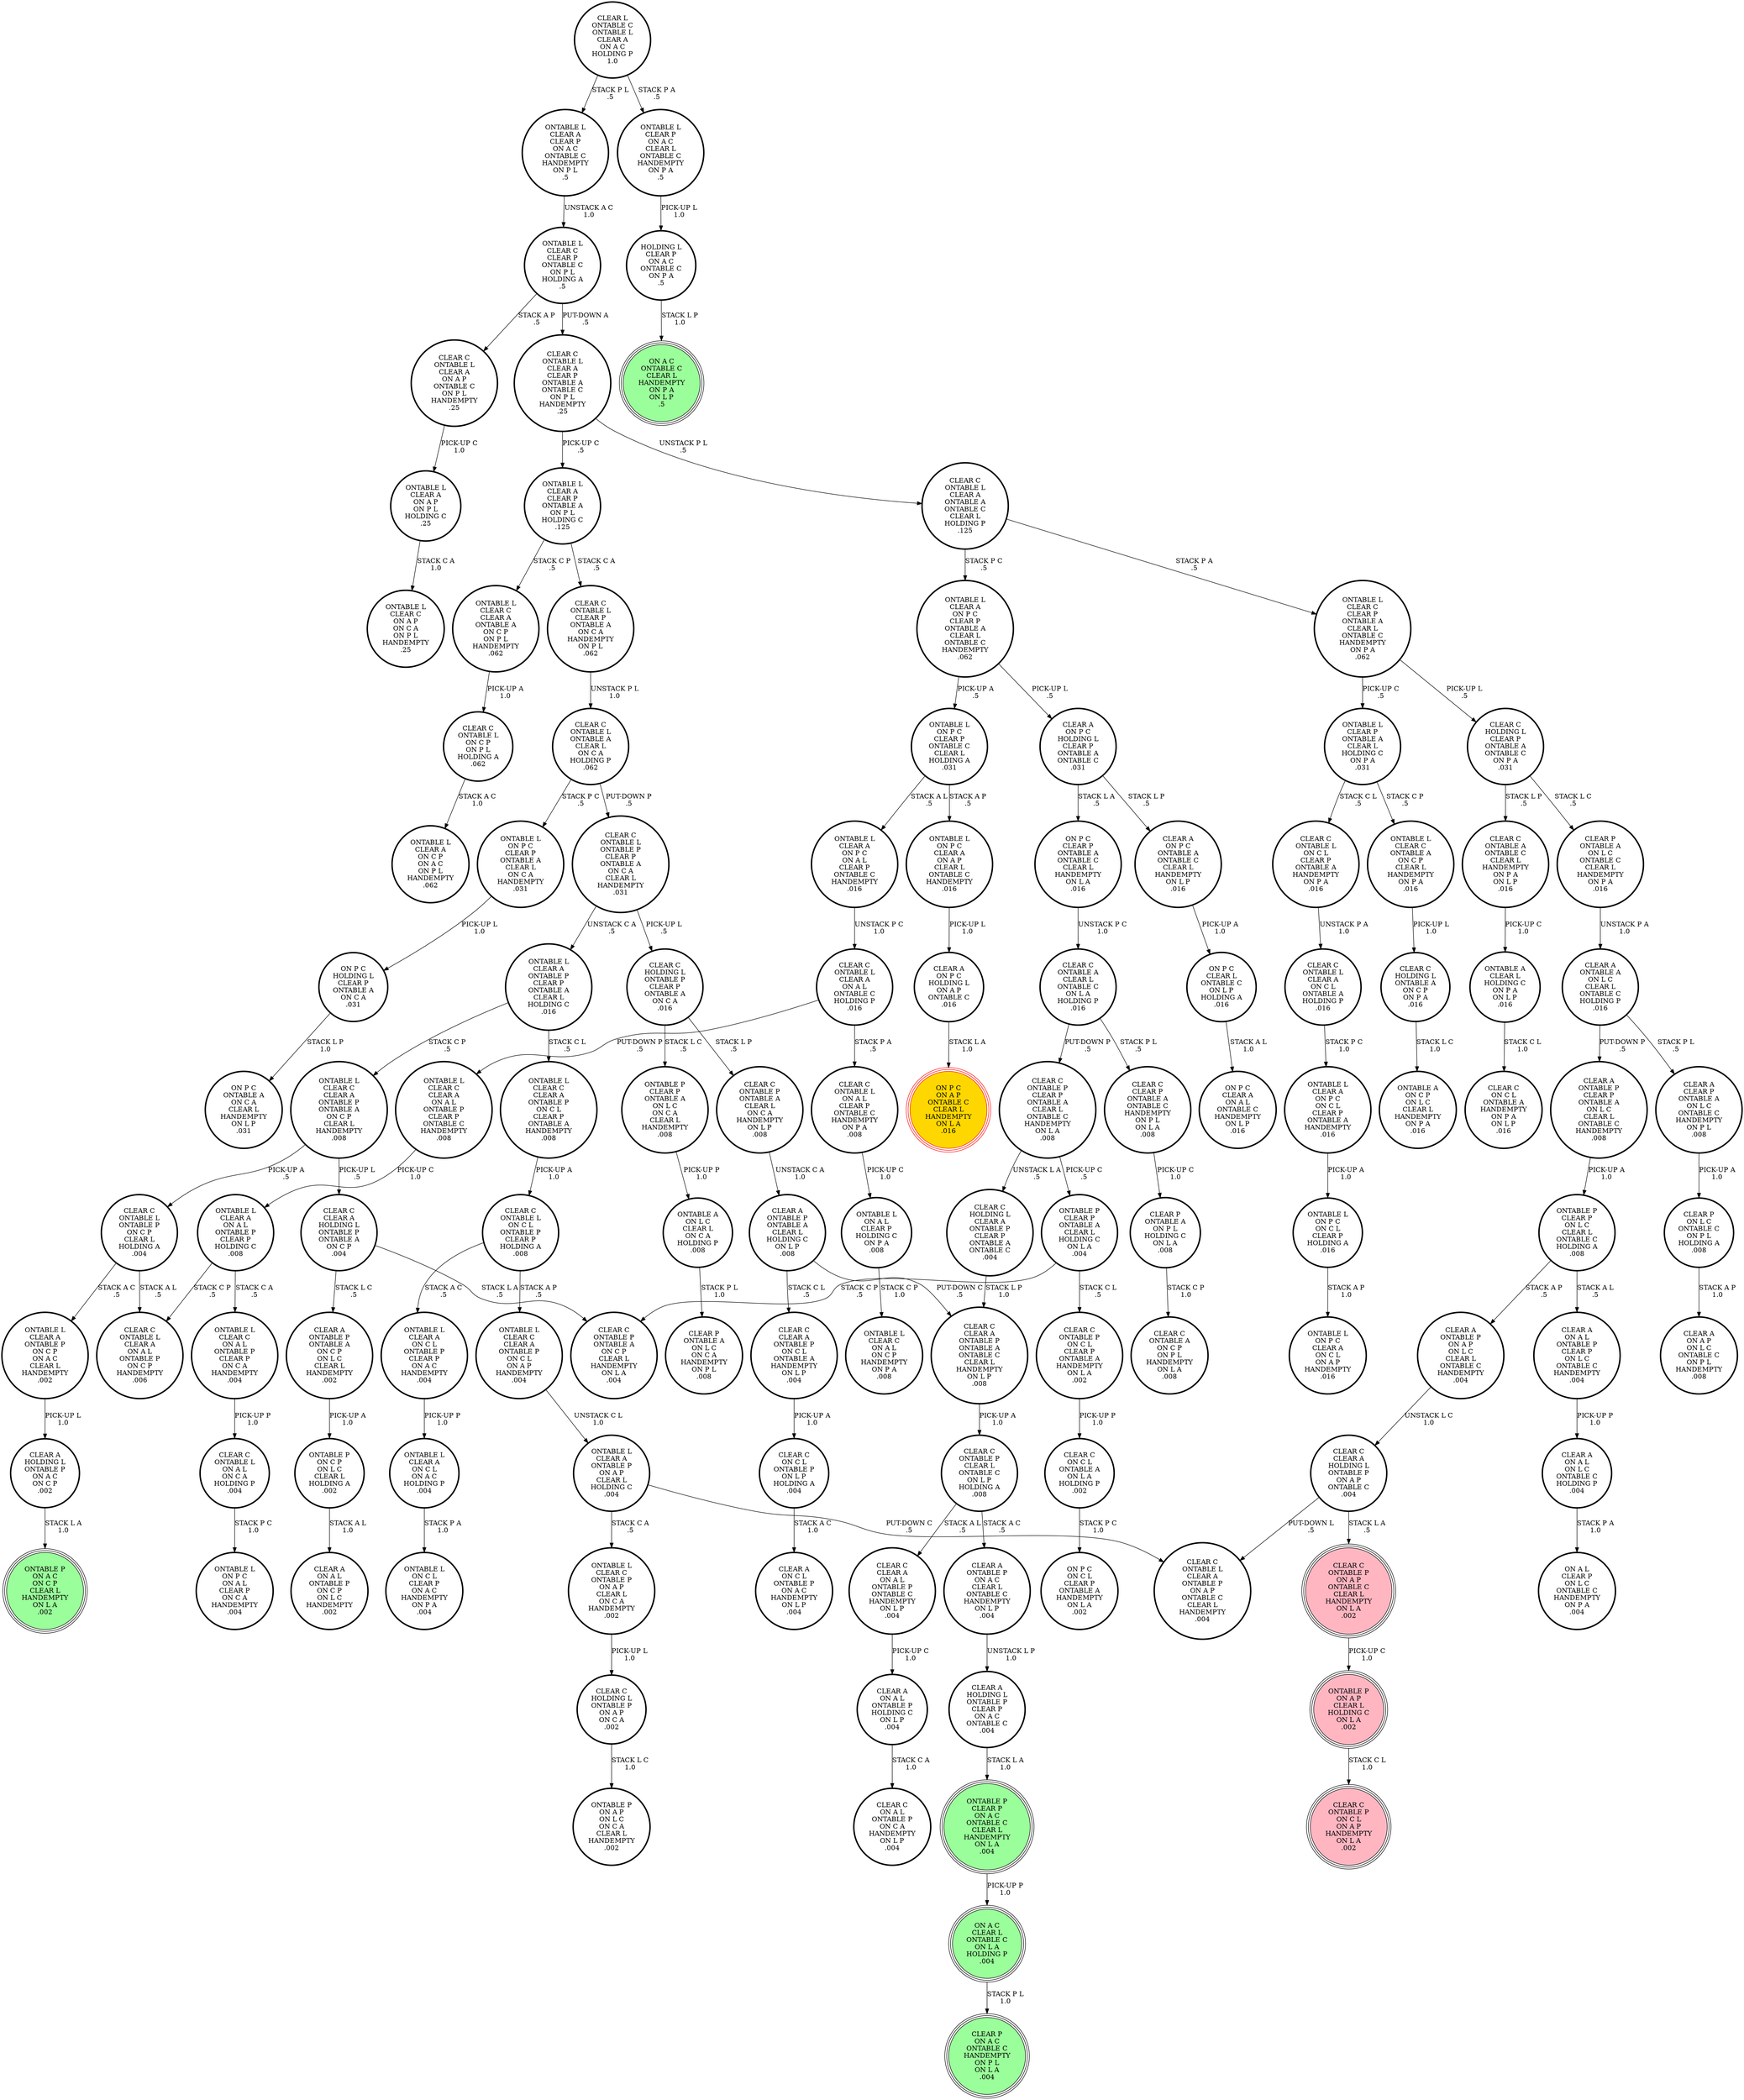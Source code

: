 digraph {
"CLEAR C\nCLEAR A\nONTABLE P\nONTABLE A\nONTABLE C\nCLEAR L\nHANDEMPTY\nON L P\n.008\n" -> "CLEAR C\nONTABLE P\nCLEAR L\nONTABLE C\nON L P\nHOLDING A\n.008\n"[label="PICK-UP A\n1.0\n"];
"ONTABLE L\nCLEAR A\nON C L\nONTABLE P\nCLEAR P\nON A C\nHANDEMPTY\n.004\n" -> "ONTABLE L\nCLEAR A\nON C L\nON A C\nHOLDING P\n.004\n"[label="PICK-UP P\n1.0\n"];
"CLEAR A\nON A L\nON L C\nONTABLE C\nHOLDING P\n.004\n" -> "ON A L\nCLEAR P\nON L C\nONTABLE C\nHANDEMPTY\nON P A\n.004\n"[label="STACK P A\n1.0\n"];
"ONTABLE L\nCLEAR C\nCLEAR A\nONTABLE P\nON C L\nCLEAR P\nONTABLE A\nHANDEMPTY\n.008\n" -> "CLEAR C\nONTABLE L\nON C L\nONTABLE P\nCLEAR P\nHOLDING A\n.008\n"[label="PICK-UP A\n1.0\n"];
"ON P C\nCLEAR L\nONTABLE C\nON L P\nHOLDING A\n.016\n" -> "ON P C\nCLEAR A\nON A L\nONTABLE C\nHANDEMPTY\nON L P\n.016\n"[label="STACK A L\n1.0\n"];
"ONTABLE L\nCLEAR C\nON A L\nONTABLE P\nCLEAR P\nON C A\nHANDEMPTY\n.004\n" -> "CLEAR C\nONTABLE L\nON A L\nON C A\nHOLDING P\n.004\n"[label="PICK-UP P\n1.0\n"];
"ONTABLE L\nCLEAR C\nCLEAR P\nONTABLE C\nON P L\nHOLDING A\n.5\n" -> "CLEAR C\nONTABLE L\nCLEAR A\nCLEAR P\nONTABLE A\nONTABLE C\nON P L\nHANDEMPTY\n.25\n"[label="PUT-DOWN A\n.5\n"];
"ONTABLE L\nCLEAR C\nCLEAR P\nONTABLE C\nON P L\nHOLDING A\n.5\n" -> "CLEAR C\nONTABLE L\nCLEAR A\nON A P\nONTABLE C\nON P L\nHANDEMPTY\n.25\n"[label="STACK A P\n.5\n"];
"ONTABLE A\nCLEAR L\nHOLDING C\nON P A\nON L P\n.016\n" -> "CLEAR C\nON C L\nONTABLE A\nHANDEMPTY\nON P A\nON L P\n.016\n"[label="STACK C L\n1.0\n"];
"ONTABLE L\nON P C\nCLEAR P\nONTABLE C\nCLEAR L\nHOLDING A\n.031\n" -> "ONTABLE L\nCLEAR A\nON P C\nON A L\nCLEAR P\nONTABLE C\nHANDEMPTY\n.016\n"[label="STACK A L\n.5\n"];
"ONTABLE L\nON P C\nCLEAR P\nONTABLE C\nCLEAR L\nHOLDING A\n.031\n" -> "ONTABLE L\nON P C\nCLEAR A\nON A P\nCLEAR L\nONTABLE C\nHANDEMPTY\n.016\n"[label="STACK A P\n.5\n"];
"CLEAR C\nON C L\nONTABLE P\nON L P\nHOLDING A\n.004\n" -> "CLEAR A\nON C L\nONTABLE P\nON A C\nHANDEMPTY\nON L P\n.004\n"[label="STACK A C\n1.0\n"];
"CLEAR C\nHOLDING L\nCLEAR A\nONTABLE P\nCLEAR P\nONTABLE A\nONTABLE C\n.004\n" -> "CLEAR C\nCLEAR A\nONTABLE P\nONTABLE A\nONTABLE C\nCLEAR L\nHANDEMPTY\nON L P\n.008\n"[label="STACK L P\n1.0\n"];
"CLEAR C\nHOLDING L\nONTABLE P\nON A P\nON C A\n.002\n" -> "ONTABLE P\nON A P\nON L C\nON C A\nCLEAR L\nHANDEMPTY\n.002\n"[label="STACK L C\n1.0\n"];
"CLEAR P\nON L C\nONTABLE C\nON P L\nHOLDING A\n.008\n" -> "CLEAR A\nON A P\nON L C\nONTABLE C\nON P L\nHANDEMPTY\n.008\n"[label="STACK A P\n1.0\n"];
"CLEAR C\nONTABLE L\nCLEAR A\nON A L\nONTABLE C\nHOLDING P\n.016\n" -> "ONTABLE L\nCLEAR C\nCLEAR A\nON A L\nONTABLE P\nCLEAR P\nONTABLE C\nHANDEMPTY\n.008\n"[label="PUT-DOWN P\n.5\n"];
"CLEAR C\nONTABLE L\nCLEAR A\nON A L\nONTABLE C\nHOLDING P\n.016\n" -> "CLEAR C\nONTABLE L\nON A L\nCLEAR P\nONTABLE C\nHANDEMPTY\nON P A\n.008\n"[label="STACK P A\n.5\n"];
"CLEAR C\nHOLDING L\nONTABLE P\nCLEAR P\nONTABLE A\nON C A\n.016\n" -> "CLEAR C\nONTABLE P\nONTABLE A\nCLEAR L\nON C A\nHANDEMPTY\nON L P\n.008\n"[label="STACK L P\n.5\n"];
"CLEAR C\nHOLDING L\nONTABLE P\nCLEAR P\nONTABLE A\nON C A\n.016\n" -> "ONTABLE P\nCLEAR P\nONTABLE A\nON L C\nON C A\nCLEAR L\nHANDEMPTY\n.008\n"[label="STACK L C\n.5\n"];
"ONTABLE L\nON A L\nCLEAR P\nHOLDING C\nON P A\n.008\n" -> "ONTABLE L\nCLEAR C\nON A L\nON C P\nHANDEMPTY\nON P A\n.008\n"[label="STACK C P\n1.0\n"];
"CLEAR C\nONTABLE L\nCLEAR A\nCLEAR P\nONTABLE A\nONTABLE C\nON P L\nHANDEMPTY\n.25\n" -> "CLEAR C\nONTABLE L\nCLEAR A\nONTABLE A\nONTABLE C\nCLEAR L\nHOLDING P\n.125\n"[label="UNSTACK P L\n.5\n"];
"CLEAR C\nONTABLE L\nCLEAR A\nCLEAR P\nONTABLE A\nONTABLE C\nON P L\nHANDEMPTY\n.25\n" -> "ONTABLE L\nCLEAR A\nCLEAR P\nONTABLE A\nON P L\nHOLDING C\n.125\n"[label="PICK-UP C\n.5\n"];
"CLEAR A\nONTABLE A\nON L C\nCLEAR L\nONTABLE C\nHOLDING P\n.016\n" -> "CLEAR A\nCLEAR P\nONTABLE A\nON L C\nONTABLE C\nHANDEMPTY\nON P L\n.008\n"[label="STACK P L\n.5\n"];
"CLEAR A\nONTABLE A\nON L C\nCLEAR L\nONTABLE C\nHOLDING P\n.016\n" -> "CLEAR A\nONTABLE P\nCLEAR P\nONTABLE A\nON L C\nCLEAR L\nONTABLE C\nHANDEMPTY\n.008\n"[label="PUT-DOWN P\n.5\n"];
"ONTABLE L\nCLEAR A\nCLEAR P\nON A C\nONTABLE C\nHANDEMPTY\nON P L\n.5\n" -> "ONTABLE L\nCLEAR C\nCLEAR P\nONTABLE C\nON P L\nHOLDING A\n.5\n"[label="UNSTACK A C\n1.0\n"];
"ONTABLE L\nCLEAR C\nCLEAR A\nON A L\nONTABLE P\nCLEAR P\nONTABLE C\nHANDEMPTY\n.008\n" -> "ONTABLE L\nCLEAR A\nON A L\nONTABLE P\nCLEAR P\nHOLDING C\n.008\n"[label="PICK-UP C\n1.0\n"];
"CLEAR C\nCLEAR A\nON A L\nONTABLE P\nONTABLE C\nHANDEMPTY\nON L P\n.004\n" -> "CLEAR A\nON A L\nONTABLE P\nHOLDING C\nON L P\n.004\n"[label="PICK-UP C\n1.0\n"];
"ON A C\nCLEAR L\nONTABLE C\nON L A\nHOLDING P\n.004\n" -> "CLEAR P\nON A C\nONTABLE C\nHANDEMPTY\nON P L\nON L A\n.004\n"[label="STACK P L\n1.0\n"];
"ONTABLE L\nCLEAR C\nONTABLE A\nON C P\nCLEAR L\nHANDEMPTY\nON P A\n.016\n" -> "CLEAR C\nHOLDING L\nONTABLE A\nON C P\nON P A\n.016\n"[label="PICK-UP L\n1.0\n"];
"ONTABLE L\nCLEAR P\nONTABLE A\nCLEAR L\nHOLDING C\nON P A\n.031\n" -> "CLEAR C\nONTABLE L\nON C L\nCLEAR P\nONTABLE A\nHANDEMPTY\nON P A\n.016\n"[label="STACK C L\n.5\n"];
"ONTABLE L\nCLEAR P\nONTABLE A\nCLEAR L\nHOLDING C\nON P A\n.031\n" -> "ONTABLE L\nCLEAR C\nONTABLE A\nON C P\nCLEAR L\nHANDEMPTY\nON P A\n.016\n"[label="STACK C P\n.5\n"];
"ONTABLE L\nCLEAR C\nCLEAR A\nONTABLE P\nON C L\nON A P\nHANDEMPTY\n.004\n" -> "ONTABLE L\nCLEAR A\nONTABLE P\nON A P\nCLEAR L\nHOLDING C\n.004\n"[label="UNSTACK C L\n1.0\n"];
"CLEAR C\nCLEAR A\nONTABLE P\nON C L\nONTABLE A\nHANDEMPTY\nON L P\n.004\n" -> "CLEAR C\nON C L\nONTABLE P\nON L P\nHOLDING A\n.004\n"[label="PICK-UP A\n1.0\n"];
"CLEAR A\nONTABLE P\nON A C\nCLEAR L\nONTABLE C\nHANDEMPTY\nON L P\n.004\n" -> "CLEAR A\nHOLDING L\nONTABLE P\nCLEAR P\nON A C\nONTABLE C\n.004\n"[label="UNSTACK L P\n1.0\n"];
"ONTABLE L\nCLEAR A\nONTABLE P\nCLEAR P\nONTABLE A\nCLEAR L\nHOLDING C\n.016\n" -> "ONTABLE L\nCLEAR C\nCLEAR A\nONTABLE P\nONTABLE A\nON C P\nCLEAR L\nHANDEMPTY\n.008\n"[label="STACK C P\n.5\n"];
"ONTABLE L\nCLEAR A\nONTABLE P\nCLEAR P\nONTABLE A\nCLEAR L\nHOLDING C\n.016\n" -> "ONTABLE L\nCLEAR C\nCLEAR A\nONTABLE P\nON C L\nCLEAR P\nONTABLE A\nHANDEMPTY\n.008\n"[label="STACK C L\n.5\n"];
"CLEAR A\nCLEAR P\nONTABLE A\nON L C\nONTABLE C\nHANDEMPTY\nON P L\n.008\n" -> "CLEAR P\nON L C\nONTABLE C\nON P L\nHOLDING A\n.008\n"[label="PICK-UP A\n1.0\n"];
"CLEAR C\nON C L\nONTABLE A\nON L A\nHOLDING P\n.002\n" -> "ON P C\nON C L\nCLEAR P\nONTABLE A\nHANDEMPTY\nON L A\n.002\n"[label="STACK P C\n1.0\n"];
"CLEAR C\nONTABLE L\nONTABLE A\nCLEAR L\nON C A\nHOLDING P\n.062\n" -> "CLEAR C\nONTABLE L\nONTABLE P\nCLEAR P\nONTABLE A\nON C A\nCLEAR L\nHANDEMPTY\n.031\n"[label="PUT-DOWN P\n.5\n"];
"CLEAR C\nONTABLE L\nONTABLE A\nCLEAR L\nON C A\nHOLDING P\n.062\n" -> "ONTABLE L\nON P C\nCLEAR P\nONTABLE A\nCLEAR L\nON C A\nHANDEMPTY\n.031\n"[label="STACK P C\n.5\n"];
"ONTABLE L\nCLEAR C\nCLEAR A\nONTABLE P\nONTABLE A\nON C P\nCLEAR L\nHANDEMPTY\n.008\n" -> "CLEAR C\nCLEAR A\nHOLDING L\nONTABLE P\nONTABLE A\nON C P\n.004\n"[label="PICK-UP L\n.5\n"];
"ONTABLE L\nCLEAR C\nCLEAR A\nONTABLE P\nONTABLE A\nON C P\nCLEAR L\nHANDEMPTY\n.008\n" -> "CLEAR C\nONTABLE L\nONTABLE P\nON C P\nCLEAR L\nHOLDING A\n.004\n"[label="PICK-UP A\n.5\n"];
"HOLDING L\nCLEAR P\nON A C\nONTABLE C\nON P A\n.5\n" -> "ON A C\nONTABLE C\nCLEAR L\nHANDEMPTY\nON P A\nON L P\n.5\n"[label="STACK L P\n1.0\n"];
"CLEAR A\nONTABLE P\nONTABLE A\nCLEAR L\nHOLDING C\nON L P\n.008\n" -> "CLEAR C\nCLEAR A\nONTABLE P\nONTABLE A\nONTABLE C\nCLEAR L\nHANDEMPTY\nON L P\n.008\n"[label="PUT-DOWN C\n.5\n"];
"CLEAR A\nONTABLE P\nONTABLE A\nCLEAR L\nHOLDING C\nON L P\n.008\n" -> "CLEAR C\nCLEAR A\nONTABLE P\nON C L\nONTABLE A\nHANDEMPTY\nON L P\n.004\n"[label="STACK C L\n.5\n"];
"ONTABLE A\nON L C\nCLEAR L\nON C A\nHOLDING P\n.008\n" -> "CLEAR P\nONTABLE A\nON L C\nON C A\nHANDEMPTY\nON P L\n.008\n"[label="STACK P L\n1.0\n"];
"ONTABLE L\nON P C\nCLEAR P\nONTABLE A\nCLEAR L\nON C A\nHANDEMPTY\n.031\n" -> "ON P C\nHOLDING L\nCLEAR P\nONTABLE A\nON C A\n.031\n"[label="PICK-UP L\n1.0\n"];
"CLEAR A\nONTABLE P\nON A P\nON L C\nCLEAR L\nONTABLE C\nHANDEMPTY\n.004\n" -> "CLEAR C\nCLEAR A\nHOLDING L\nONTABLE P\nON A P\nONTABLE C\n.004\n"[label="UNSTACK L C\n1.0\n"];
"CLEAR C\nONTABLE P\nCLEAR L\nONTABLE C\nON L P\nHOLDING A\n.008\n" -> "CLEAR A\nONTABLE P\nON A C\nCLEAR L\nONTABLE C\nHANDEMPTY\nON L P\n.004\n"[label="STACK A C\n.5\n"];
"CLEAR C\nONTABLE P\nCLEAR L\nONTABLE C\nON L P\nHOLDING A\n.008\n" -> "CLEAR C\nCLEAR A\nON A L\nONTABLE P\nONTABLE C\nHANDEMPTY\nON L P\n.004\n"[label="STACK A L\n.5\n"];
"CLEAR C\nCLEAR A\nHOLDING L\nONTABLE P\nONTABLE A\nON C P\n.004\n" -> "CLEAR C\nONTABLE P\nONTABLE A\nON C P\nCLEAR L\nHANDEMPTY\nON L A\n.004\n"[label="STACK L A\n.5\n"];
"CLEAR C\nCLEAR A\nHOLDING L\nONTABLE P\nONTABLE A\nON C P\n.004\n" -> "CLEAR A\nONTABLE P\nONTABLE A\nON C P\nON L C\nCLEAR L\nHANDEMPTY\n.002\n"[label="STACK L C\n.5\n"];
"ONTABLE L\nCLEAR A\nONTABLE P\nON C P\nON A C\nCLEAR L\nHANDEMPTY\n.002\n" -> "CLEAR A\nHOLDING L\nONTABLE P\nON A C\nON C P\n.002\n"[label="PICK-UP L\n1.0\n"];
"CLEAR A\nON P C\nONTABLE A\nONTABLE C\nCLEAR L\nHANDEMPTY\nON L P\n.016\n" -> "ON P C\nCLEAR L\nONTABLE C\nON L P\nHOLDING A\n.016\n"[label="PICK-UP A\n1.0\n"];
"CLEAR C\nONTABLE P\nON A P\nONTABLE C\nCLEAR L\nHANDEMPTY\nON L A\n.002\n" -> "ONTABLE P\nON A P\nCLEAR L\nHOLDING C\nON L A\n.002\n"[label="PICK-UP C\n1.0\n"];
"ONTABLE L\nCLEAR A\nON A P\nON P L\nHOLDING C\n.25\n" -> "ONTABLE L\nCLEAR C\nON A P\nON C A\nON P L\nHANDEMPTY\n.25\n"[label="STACK C A\n1.0\n"];
"ONTABLE L\nCLEAR P\nON A C\nCLEAR L\nONTABLE C\nHANDEMPTY\nON P A\n.5\n" -> "HOLDING L\nCLEAR P\nON A C\nONTABLE C\nON P A\n.5\n"[label="PICK-UP L\n1.0\n"];
"CLEAR P\nONTABLE A\nON L C\nONTABLE C\nCLEAR L\nHANDEMPTY\nON P A\n.016\n" -> "CLEAR A\nONTABLE A\nON L C\nCLEAR L\nONTABLE C\nHOLDING P\n.016\n"[label="UNSTACK P A\n1.0\n"];
"ONTABLE L\nCLEAR A\nON A L\nONTABLE P\nCLEAR P\nHOLDING C\n.008\n" -> "ONTABLE L\nCLEAR C\nON A L\nONTABLE P\nCLEAR P\nON C A\nHANDEMPTY\n.004\n"[label="STACK C A\n.5\n"];
"ONTABLE L\nCLEAR A\nON A L\nONTABLE P\nCLEAR P\nHOLDING C\n.008\n" -> "CLEAR C\nONTABLE L\nCLEAR A\nON A L\nONTABLE P\nON C P\nHANDEMPTY\n.006\n"[label="STACK C P\n.5\n"];
"CLEAR L\nONTABLE C\nONTABLE L\nCLEAR A\nON A C\nHOLDING P\n1.0\n" -> "ONTABLE L\nCLEAR P\nON A C\nCLEAR L\nONTABLE C\nHANDEMPTY\nON P A\n.5\n"[label="STACK P A\n.5\n"];
"CLEAR L\nONTABLE C\nONTABLE L\nCLEAR A\nON A C\nHOLDING P\n1.0\n" -> "ONTABLE L\nCLEAR A\nCLEAR P\nON A C\nONTABLE C\nHANDEMPTY\nON P L\n.5\n"[label="STACK P L\n.5\n"];
"ONTABLE L\nCLEAR C\nONTABLE P\nON A P\nCLEAR L\nON C A\nHANDEMPTY\n.002\n" -> "CLEAR C\nHOLDING L\nONTABLE P\nON A P\nON C A\n.002\n"[label="PICK-UP L\n1.0\n"];
"CLEAR A\nONTABLE P\nCLEAR P\nONTABLE A\nON L C\nCLEAR L\nONTABLE C\nHANDEMPTY\n.008\n" -> "ONTABLE P\nCLEAR P\nON L C\nCLEAR L\nONTABLE C\nHOLDING A\n.008\n"[label="PICK-UP A\n1.0\n"];
"CLEAR A\nON P C\nHOLDING L\nON A P\nONTABLE C\n.016\n" -> "ON P C\nON A P\nONTABLE C\nCLEAR L\nHANDEMPTY\nON L A\n.016\n"[label="STACK L A\n1.0\n"];
"CLEAR C\nONTABLE L\nON A L\nCLEAR P\nONTABLE C\nHANDEMPTY\nON P A\n.008\n" -> "ONTABLE L\nON A L\nCLEAR P\nHOLDING C\nON P A\n.008\n"[label="PICK-UP C\n1.0\n"];
"CLEAR C\nONTABLE A\nCLEAR L\nONTABLE C\nON L A\nHOLDING P\n.016\n" -> "CLEAR C\nCLEAR P\nONTABLE A\nONTABLE C\nHANDEMPTY\nON P L\nON L A\n.008\n"[label="STACK P L\n.5\n"];
"CLEAR C\nONTABLE A\nCLEAR L\nONTABLE C\nON L A\nHOLDING P\n.016\n" -> "CLEAR C\nONTABLE P\nCLEAR P\nONTABLE A\nCLEAR L\nONTABLE C\nHANDEMPTY\nON L A\n.008\n"[label="PUT-DOWN P\n.5\n"];
"CLEAR C\nONTABLE L\nON C L\nONTABLE P\nCLEAR P\nHOLDING A\n.008\n" -> "ONTABLE L\nCLEAR C\nCLEAR A\nONTABLE P\nON C L\nON A P\nHANDEMPTY\n.004\n"[label="STACK A P\n.5\n"];
"CLEAR C\nONTABLE L\nON C L\nONTABLE P\nCLEAR P\nHOLDING A\n.008\n" -> "ONTABLE L\nCLEAR A\nON C L\nONTABLE P\nCLEAR P\nON A C\nHANDEMPTY\n.004\n"[label="STACK A C\n.5\n"];
"CLEAR C\nONTABLE L\nCLEAR A\nONTABLE A\nONTABLE C\nCLEAR L\nHOLDING P\n.125\n" -> "ONTABLE L\nCLEAR C\nCLEAR P\nONTABLE A\nCLEAR L\nONTABLE C\nHANDEMPTY\nON P A\n.062\n"[label="STACK P A\n.5\n"];
"CLEAR C\nONTABLE L\nCLEAR A\nONTABLE A\nONTABLE C\nCLEAR L\nHOLDING P\n.125\n" -> "ONTABLE L\nCLEAR A\nON P C\nCLEAR P\nONTABLE A\nCLEAR L\nONTABLE C\nHANDEMPTY\n.062\n"[label="STACK P C\n.5\n"];
"ONTABLE P\nON A P\nCLEAR L\nHOLDING C\nON L A\n.002\n" -> "CLEAR C\nONTABLE P\nON C L\nON A P\nHANDEMPTY\nON L A\n.002\n"[label="STACK C L\n1.0\n"];
"ONTABLE P\nCLEAR P\nONTABLE A\nON L C\nON C A\nCLEAR L\nHANDEMPTY\n.008\n" -> "ONTABLE A\nON L C\nCLEAR L\nON C A\nHOLDING P\n.008\n"[label="PICK-UP P\n1.0\n"];
"ONTABLE L\nCLEAR A\nON P C\nON A L\nCLEAR P\nONTABLE C\nHANDEMPTY\n.016\n" -> "CLEAR C\nONTABLE L\nCLEAR A\nON A L\nONTABLE C\nHOLDING P\n.016\n"[label="UNSTACK P C\n1.0\n"];
"CLEAR C\nONTABLE L\nCLEAR A\nON A P\nONTABLE C\nON P L\nHANDEMPTY\n.25\n" -> "ONTABLE L\nCLEAR A\nON A P\nON P L\nHOLDING C\n.25\n"[label="PICK-UP C\n1.0\n"];
"CLEAR C\nONTABLE P\nONTABLE A\nCLEAR L\nON C A\nHANDEMPTY\nON L P\n.008\n" -> "CLEAR A\nONTABLE P\nONTABLE A\nCLEAR L\nHOLDING C\nON L P\n.008\n"[label="UNSTACK C A\n1.0\n"];
"CLEAR C\nONTABLE P\nCLEAR P\nONTABLE A\nCLEAR L\nONTABLE C\nHANDEMPTY\nON L A\n.008\n" -> "CLEAR C\nHOLDING L\nCLEAR A\nONTABLE P\nCLEAR P\nONTABLE A\nONTABLE C\n.004\n"[label="UNSTACK L A\n.5\n"];
"CLEAR C\nONTABLE P\nCLEAR P\nONTABLE A\nCLEAR L\nONTABLE C\nHANDEMPTY\nON L A\n.008\n" -> "ONTABLE P\nCLEAR P\nONTABLE A\nCLEAR L\nHOLDING C\nON L A\n.004\n"[label="PICK-UP C\n.5\n"];
"CLEAR C\nCLEAR P\nONTABLE A\nONTABLE C\nHANDEMPTY\nON P L\nON L A\n.008\n" -> "CLEAR P\nONTABLE A\nON P L\nHOLDING C\nON L A\n.008\n"[label="PICK-UP C\n1.0\n"];
"CLEAR C\nONTABLE L\nCLEAR P\nONTABLE A\nON C A\nHANDEMPTY\nON P L\n.062\n" -> "CLEAR C\nONTABLE L\nONTABLE A\nCLEAR L\nON C A\nHOLDING P\n.062\n"[label="UNSTACK P L\n1.0\n"];
"CLEAR C\nONTABLE P\nON C L\nCLEAR P\nONTABLE A\nHANDEMPTY\nON L A\n.002\n" -> "CLEAR C\nON C L\nONTABLE A\nON L A\nHOLDING P\n.002\n"[label="PICK-UP P\n1.0\n"];
"CLEAR A\nHOLDING L\nONTABLE P\nON A C\nON C P\n.002\n" -> "ONTABLE P\nON A C\nON C P\nCLEAR L\nHANDEMPTY\nON L A\n.002\n"[label="STACK L A\n1.0\n"];
"CLEAR A\nONTABLE P\nONTABLE A\nON C P\nON L C\nCLEAR L\nHANDEMPTY\n.002\n" -> "ONTABLE P\nON C P\nON L C\nCLEAR L\nHOLDING A\n.002\n"[label="PICK-UP A\n1.0\n"];
"ONTABLE P\nON C P\nON L C\nCLEAR L\nHOLDING A\n.002\n" -> "CLEAR A\nON A L\nONTABLE P\nON C P\nON L C\nHANDEMPTY\n.002\n"[label="STACK A L\n1.0\n"];
"CLEAR C\nHOLDING L\nONTABLE A\nON C P\nON P A\n.016\n" -> "ONTABLE A\nON C P\nON L C\nCLEAR L\nHANDEMPTY\nON P A\n.016\n"[label="STACK L C\n1.0\n"];
"CLEAR C\nONTABLE L\nON C P\nON P L\nHOLDING A\n.062\n" -> "ONTABLE L\nCLEAR A\nON C P\nON A C\nON P L\nHANDEMPTY\n.062\n"[label="STACK A C\n1.0\n"];
"ONTABLE L\nCLEAR C\nCLEAR P\nONTABLE A\nCLEAR L\nONTABLE C\nHANDEMPTY\nON P A\n.062\n" -> "ONTABLE L\nCLEAR P\nONTABLE A\nCLEAR L\nHOLDING C\nON P A\n.031\n"[label="PICK-UP C\n.5\n"];
"ONTABLE L\nCLEAR C\nCLEAR P\nONTABLE A\nCLEAR L\nONTABLE C\nHANDEMPTY\nON P A\n.062\n" -> "CLEAR C\nHOLDING L\nCLEAR P\nONTABLE A\nONTABLE C\nON P A\n.031\n"[label="PICK-UP L\n.5\n"];
"CLEAR A\nON A L\nONTABLE P\nHOLDING C\nON L P\n.004\n" -> "CLEAR C\nON A L\nONTABLE P\nON C A\nHANDEMPTY\nON L P\n.004\n"[label="STACK C A\n1.0\n"];
"ONTABLE L\nCLEAR C\nCLEAR A\nONTABLE A\nON C P\nON P L\nHANDEMPTY\n.062\n" -> "CLEAR C\nONTABLE L\nON C P\nON P L\nHOLDING A\n.062\n"[label="PICK-UP A\n1.0\n"];
"ONTABLE L\nCLEAR A\nON P C\nCLEAR P\nONTABLE A\nCLEAR L\nONTABLE C\nHANDEMPTY\n.062\n" -> "ONTABLE L\nON P C\nCLEAR P\nONTABLE C\nCLEAR L\nHOLDING A\n.031\n"[label="PICK-UP A\n.5\n"];
"ONTABLE L\nCLEAR A\nON P C\nCLEAR P\nONTABLE A\nCLEAR L\nONTABLE C\nHANDEMPTY\n.062\n" -> "CLEAR A\nON P C\nHOLDING L\nCLEAR P\nONTABLE A\nONTABLE C\n.031\n"[label="PICK-UP L\n.5\n"];
"ONTABLE L\nCLEAR A\nONTABLE P\nON A P\nCLEAR L\nHOLDING C\n.004\n" -> "ONTABLE L\nCLEAR C\nONTABLE P\nON A P\nCLEAR L\nON C A\nHANDEMPTY\n.002\n"[label="STACK C A\n.5\n"];
"ONTABLE L\nCLEAR A\nONTABLE P\nON A P\nCLEAR L\nHOLDING C\n.004\n" -> "CLEAR C\nONTABLE L\nCLEAR A\nONTABLE P\nON A P\nONTABLE C\nCLEAR L\nHANDEMPTY\n.004\n"[label="PUT-DOWN C\n.5\n"];
"CLEAR C\nHOLDING L\nCLEAR P\nONTABLE A\nONTABLE C\nON P A\n.031\n" -> "CLEAR P\nONTABLE A\nON L C\nONTABLE C\nCLEAR L\nHANDEMPTY\nON P A\n.016\n"[label="STACK L C\n.5\n"];
"CLEAR C\nHOLDING L\nCLEAR P\nONTABLE A\nONTABLE C\nON P A\n.031\n" -> "CLEAR C\nONTABLE A\nONTABLE C\nCLEAR L\nHANDEMPTY\nON P A\nON L P\n.016\n"[label="STACK L P\n.5\n"];
"ONTABLE L\nCLEAR A\nCLEAR P\nONTABLE A\nON P L\nHOLDING C\n.125\n" -> "CLEAR C\nONTABLE L\nCLEAR P\nONTABLE A\nON C A\nHANDEMPTY\nON P L\n.062\n"[label="STACK C A\n.5\n"];
"ONTABLE L\nCLEAR A\nCLEAR P\nONTABLE A\nON P L\nHOLDING C\n.125\n" -> "ONTABLE L\nCLEAR C\nCLEAR A\nONTABLE A\nON C P\nON P L\nHANDEMPTY\n.062\n"[label="STACK C P\n.5\n"];
"CLEAR C\nONTABLE L\nON C L\nCLEAR P\nONTABLE A\nHANDEMPTY\nON P A\n.016\n" -> "CLEAR C\nONTABLE L\nCLEAR A\nON C L\nONTABLE A\nHOLDING P\n.016\n"[label="UNSTACK P A\n1.0\n"];
"CLEAR A\nON A L\nONTABLE P\nCLEAR P\nON L C\nONTABLE C\nHANDEMPTY\n.004\n" -> "CLEAR A\nON A L\nON L C\nONTABLE C\nHOLDING P\n.004\n"[label="PICK-UP P\n1.0\n"];
"ONTABLE L\nCLEAR A\nON P C\nON C L\nCLEAR P\nONTABLE A\nHANDEMPTY\n.016\n" -> "ONTABLE L\nON P C\nON C L\nCLEAR P\nHOLDING A\n.016\n"[label="PICK-UP A\n1.0\n"];
"CLEAR C\nONTABLE L\nCLEAR A\nON C L\nONTABLE A\nHOLDING P\n.016\n" -> "ONTABLE L\nCLEAR A\nON P C\nON C L\nCLEAR P\nONTABLE A\nHANDEMPTY\n.016\n"[label="STACK P C\n1.0\n"];
"ONTABLE L\nON P C\nCLEAR A\nON A P\nCLEAR L\nONTABLE C\nHANDEMPTY\n.016\n" -> "CLEAR A\nON P C\nHOLDING L\nON A P\nONTABLE C\n.016\n"[label="PICK-UP L\n1.0\n"];
"ONTABLE P\nCLEAR P\nON L C\nCLEAR L\nONTABLE C\nHOLDING A\n.008\n" -> "CLEAR A\nON A L\nONTABLE P\nCLEAR P\nON L C\nONTABLE C\nHANDEMPTY\n.004\n"[label="STACK A L\n.5\n"];
"ONTABLE P\nCLEAR P\nON L C\nCLEAR L\nONTABLE C\nHOLDING A\n.008\n" -> "CLEAR A\nONTABLE P\nON A P\nON L C\nCLEAR L\nONTABLE C\nHANDEMPTY\n.004\n"[label="STACK A P\n.5\n"];
"CLEAR C\nONTABLE L\nONTABLE P\nCLEAR P\nONTABLE A\nON C A\nCLEAR L\nHANDEMPTY\n.031\n" -> "ONTABLE L\nCLEAR A\nONTABLE P\nCLEAR P\nONTABLE A\nCLEAR L\nHOLDING C\n.016\n"[label="UNSTACK C A\n.5\n"];
"CLEAR C\nONTABLE L\nONTABLE P\nCLEAR P\nONTABLE A\nON C A\nCLEAR L\nHANDEMPTY\n.031\n" -> "CLEAR C\nHOLDING L\nONTABLE P\nCLEAR P\nONTABLE A\nON C A\n.016\n"[label="PICK-UP L\n.5\n"];
"CLEAR P\nONTABLE A\nON P L\nHOLDING C\nON L A\n.008\n" -> "CLEAR C\nONTABLE A\nON C P\nON P L\nHANDEMPTY\nON L A\n.008\n"[label="STACK C P\n1.0\n"];
"ONTABLE P\nCLEAR P\nONTABLE A\nCLEAR L\nHOLDING C\nON L A\n.004\n" -> "CLEAR C\nONTABLE P\nON C L\nCLEAR P\nONTABLE A\nHANDEMPTY\nON L A\n.002\n"[label="STACK C L\n.5\n"];
"ONTABLE P\nCLEAR P\nONTABLE A\nCLEAR L\nHOLDING C\nON L A\n.004\n" -> "CLEAR C\nONTABLE P\nONTABLE A\nON C P\nCLEAR L\nHANDEMPTY\nON L A\n.004\n"[label="STACK C P\n.5\n"];
"ONTABLE L\nCLEAR A\nON C L\nON A C\nHOLDING P\n.004\n" -> "ONTABLE L\nON C L\nCLEAR P\nON A C\nHANDEMPTY\nON P A\n.004\n"[label="STACK P A\n1.0\n"];
"CLEAR C\nONTABLE L\nON A L\nON C A\nHOLDING P\n.004\n" -> "ONTABLE L\nON P C\nON A L\nCLEAR P\nON C A\nHANDEMPTY\n.004\n"[label="STACK P C\n1.0\n"];
"CLEAR C\nONTABLE L\nONTABLE P\nON C P\nCLEAR L\nHOLDING A\n.004\n" -> "CLEAR C\nONTABLE L\nCLEAR A\nON A L\nONTABLE P\nON C P\nHANDEMPTY\n.006\n"[label="STACK A L\n.5\n"];
"CLEAR C\nONTABLE L\nONTABLE P\nON C P\nCLEAR L\nHOLDING A\n.004\n" -> "ONTABLE L\nCLEAR A\nONTABLE P\nON C P\nON A C\nCLEAR L\nHANDEMPTY\n.002\n"[label="STACK A C\n.5\n"];
"ONTABLE L\nON P C\nON C L\nCLEAR P\nHOLDING A\n.016\n" -> "ONTABLE L\nON P C\nCLEAR A\nON C L\nON A P\nHANDEMPTY\n.016\n"[label="STACK A P\n1.0\n"];
"ON P C\nHOLDING L\nCLEAR P\nONTABLE A\nON C A\n.031\n" -> "ON P C\nONTABLE A\nON C A\nCLEAR L\nHANDEMPTY\nON L P\n.031\n"[label="STACK L P\n1.0\n"];
"CLEAR A\nHOLDING L\nONTABLE P\nCLEAR P\nON A C\nONTABLE C\n.004\n" -> "ONTABLE P\nCLEAR P\nON A C\nONTABLE C\nCLEAR L\nHANDEMPTY\nON L A\n.004\n"[label="STACK L A\n1.0\n"];
"CLEAR C\nONTABLE A\nONTABLE C\nCLEAR L\nHANDEMPTY\nON P A\nON L P\n.016\n" -> "ONTABLE A\nCLEAR L\nHOLDING C\nON P A\nON L P\n.016\n"[label="PICK-UP C\n1.0\n"];
"CLEAR A\nON P C\nHOLDING L\nCLEAR P\nONTABLE A\nONTABLE C\n.031\n" -> "CLEAR A\nON P C\nONTABLE A\nONTABLE C\nCLEAR L\nHANDEMPTY\nON L P\n.016\n"[label="STACK L P\n.5\n"];
"CLEAR A\nON P C\nHOLDING L\nCLEAR P\nONTABLE A\nONTABLE C\n.031\n" -> "ON P C\nCLEAR P\nONTABLE A\nONTABLE C\nCLEAR L\nHANDEMPTY\nON L A\n.016\n"[label="STACK L A\n.5\n"];
"CLEAR C\nCLEAR A\nHOLDING L\nONTABLE P\nON A P\nONTABLE C\n.004\n" -> "CLEAR C\nONTABLE L\nCLEAR A\nONTABLE P\nON A P\nONTABLE C\nCLEAR L\nHANDEMPTY\n.004\n"[label="PUT-DOWN L\n.5\n"];
"CLEAR C\nCLEAR A\nHOLDING L\nONTABLE P\nON A P\nONTABLE C\n.004\n" -> "CLEAR C\nONTABLE P\nON A P\nONTABLE C\nCLEAR L\nHANDEMPTY\nON L A\n.002\n"[label="STACK L A\n.5\n"];
"ONTABLE P\nCLEAR P\nON A C\nONTABLE C\nCLEAR L\nHANDEMPTY\nON L A\n.004\n" -> "ON A C\nCLEAR L\nONTABLE C\nON L A\nHOLDING P\n.004\n"[label="PICK-UP P\n1.0\n"];
"ON P C\nCLEAR P\nONTABLE A\nONTABLE C\nCLEAR L\nHANDEMPTY\nON L A\n.016\n" -> "CLEAR C\nONTABLE A\nCLEAR L\nONTABLE C\nON L A\nHOLDING P\n.016\n"[label="UNSTACK P C\n1.0\n"];
"CLEAR A\nON A P\nON L C\nONTABLE C\nON P L\nHANDEMPTY\n.008\n" [shape=circle, penwidth=3];
"CLEAR C\nONTABLE L\nCLEAR A\nONTABLE P\nON A P\nONTABLE C\nCLEAR L\nHANDEMPTY\n.004\n" [shape=circle, penwidth=3];
"CLEAR C\nON C L\nONTABLE A\nHANDEMPTY\nON P A\nON L P\n.016\n" [shape=circle, penwidth=3];
"CLEAR P\nON A C\nONTABLE C\nHANDEMPTY\nON P L\nON L A\n.004\n" [shape=circle, style=filled, fillcolor=palegreen1, peripheries=3];
"ON P C\nON A P\nONTABLE C\nCLEAR L\nHANDEMPTY\nON L A\n.016\n" [shape=circle, style=filled color=red, fillcolor=gold, peripheries=3];
"ON A L\nCLEAR P\nON L C\nONTABLE C\nHANDEMPTY\nON P A\n.004\n" [shape=circle, penwidth=3];
"ONTABLE P\nON A P\nON L C\nON C A\nCLEAR L\nHANDEMPTY\n.002\n" [shape=circle, penwidth=3];
"CLEAR C\nONTABLE A\nON C P\nON P L\nHANDEMPTY\nON L A\n.008\n" [shape=circle, penwidth=3];
"ONTABLE L\nON P C\nON A L\nCLEAR P\nON C A\nHANDEMPTY\n.004\n" [shape=circle, penwidth=3];
"ONTABLE L\nON C L\nCLEAR P\nON A C\nHANDEMPTY\nON P A\n.004\n" [shape=circle, penwidth=3];
"ONTABLE L\nCLEAR C\nON A P\nON C A\nON P L\nHANDEMPTY\n.25\n" [shape=circle, penwidth=3];
"CLEAR C\nONTABLE P\nON C L\nON A P\nHANDEMPTY\nON L A\n.002\n" [shape=circle, style=filled, fillcolor=lightpink, peripheries=3];
"ON P C\nCLEAR A\nON A L\nONTABLE C\nHANDEMPTY\nON L P\n.016\n" [shape=circle, penwidth=3];
"CLEAR C\nONTABLE P\nONTABLE A\nON C P\nCLEAR L\nHANDEMPTY\nON L A\n.004\n" [shape=circle, penwidth=3];
"ONTABLE L\nCLEAR C\nON A L\nON C P\nHANDEMPTY\nON P A\n.008\n" [shape=circle, penwidth=3];
"ON P C\nONTABLE A\nON C A\nCLEAR L\nHANDEMPTY\nON L P\n.031\n" [shape=circle, penwidth=3];
"ONTABLE L\nON P C\nCLEAR A\nON C L\nON A P\nHANDEMPTY\n.016\n" [shape=circle, penwidth=3];
"ONTABLE A\nON C P\nON L C\nCLEAR L\nHANDEMPTY\nON P A\n.016\n" [shape=circle, penwidth=3];
"CLEAR P\nONTABLE A\nON L C\nON C A\nHANDEMPTY\nON P L\n.008\n" [shape=circle, penwidth=3];
"CLEAR C\nONTABLE L\nCLEAR A\nON A L\nONTABLE P\nON C P\nHANDEMPTY\n.006\n" [shape=circle, penwidth=3];
"ON A C\nONTABLE C\nCLEAR L\nHANDEMPTY\nON P A\nON L P\n.5\n" [shape=circle, style=filled, fillcolor=palegreen1, peripheries=3];
"CLEAR A\nON A L\nONTABLE P\nON C P\nON L C\nHANDEMPTY\n.002\n" [shape=circle, penwidth=3];
"CLEAR A\nON C L\nONTABLE P\nON A C\nHANDEMPTY\nON L P\n.004\n" [shape=circle, penwidth=3];
"ONTABLE P\nON A C\nON C P\nCLEAR L\nHANDEMPTY\nON L A\n.002\n" [shape=circle, style=filled, fillcolor=palegreen1, peripheries=3];
"CLEAR C\nON A L\nONTABLE P\nON C A\nHANDEMPTY\nON L P\n.004\n" [shape=circle, penwidth=3];
"ON P C\nON C L\nCLEAR P\nONTABLE A\nHANDEMPTY\nON L A\n.002\n" [shape=circle, penwidth=3];
"ONTABLE L\nCLEAR A\nON C P\nON A C\nON P L\nHANDEMPTY\n.062\n" [shape=circle, penwidth=3];
"CLEAR A\nON A P\nON L C\nONTABLE C\nON P L\nHANDEMPTY\n.008\n" [shape=circle, penwidth=3];
"ONTABLE L\nCLEAR C\nCLEAR P\nONTABLE A\nCLEAR L\nONTABLE C\nHANDEMPTY\nON P A\n.062\n" [shape=circle, penwidth=3];
"CLEAR A\nON P C\nHOLDING L\nCLEAR P\nONTABLE A\nONTABLE C\n.031\n" [shape=circle, penwidth=3];
"CLEAR C\nONTABLE L\nON C L\nONTABLE P\nCLEAR P\nHOLDING A\n.008\n" [shape=circle, penwidth=3];
"CLEAR C\nONTABLE L\nCLEAR A\nONTABLE P\nON A P\nONTABLE C\nCLEAR L\nHANDEMPTY\n.004\n" [shape=circle, penwidth=3];
"ONTABLE L\nON A L\nCLEAR P\nHOLDING C\nON P A\n.008\n" [shape=circle, penwidth=3];
"ONTABLE L\nCLEAR C\nCLEAR P\nONTABLE C\nON P L\nHOLDING A\n.5\n" [shape=circle, penwidth=3];
"CLEAR C\nON C L\nONTABLE P\nON L P\nHOLDING A\n.004\n" [shape=circle, penwidth=3];
"ONTABLE L\nCLEAR C\nCLEAR A\nONTABLE A\nON C P\nON P L\nHANDEMPTY\n.062\n" [shape=circle, penwidth=3];
"ONTABLE A\nON L C\nCLEAR L\nON C A\nHOLDING P\n.008\n" [shape=circle, penwidth=3];
"ONTABLE L\nCLEAR P\nONTABLE A\nCLEAR L\nHOLDING C\nON P A\n.031\n" [shape=circle, penwidth=3];
"CLEAR C\nONTABLE L\nCLEAR A\nONTABLE A\nONTABLE C\nCLEAR L\nHOLDING P\n.125\n" [shape=circle, penwidth=3];
"ONTABLE L\nCLEAR A\nON C L\nON A C\nHOLDING P\n.004\n" [shape=circle, penwidth=3];
"CLEAR C\nON C L\nONTABLE A\nHANDEMPTY\nON P A\nON L P\n.016\n" [shape=circle, penwidth=3];
"CLEAR C\nONTABLE L\nCLEAR P\nONTABLE A\nON C A\nHANDEMPTY\nON P L\n.062\n" [shape=circle, penwidth=3];
"CLEAR P\nON A C\nONTABLE C\nHANDEMPTY\nON P L\nON L A\n.004\n" [shape=circle, style=filled, fillcolor=palegreen1, peripheries=3];
"CLEAR C\nONTABLE L\nCLEAR A\nON A P\nONTABLE C\nON P L\nHANDEMPTY\n.25\n" [shape=circle, penwidth=3];
"CLEAR C\nONTABLE L\nON C L\nCLEAR P\nONTABLE A\nHANDEMPTY\nON P A\n.016\n" [shape=circle, penwidth=3];
"ON P C\nON A P\nONTABLE C\nCLEAR L\nHANDEMPTY\nON L A\n.016\n" [shape=circle, style=filled color=red, fillcolor=gold, peripheries=3];
"CLEAR A\nON P C\nHOLDING L\nON A P\nONTABLE C\n.016\n" [shape=circle, penwidth=3];
"ONTABLE L\nCLEAR A\nON A P\nON P L\nHOLDING C\n.25\n" [shape=circle, penwidth=3];
"ON A L\nCLEAR P\nON L C\nONTABLE C\nHANDEMPTY\nON P A\n.004\n" [shape=circle, penwidth=3];
"ONTABLE L\nCLEAR A\nON A L\nONTABLE P\nCLEAR P\nHOLDING C\n.008\n" [shape=circle, penwidth=3];
"ONTABLE L\nON P C\nCLEAR P\nONTABLE A\nCLEAR L\nON C A\nHANDEMPTY\n.031\n" [shape=circle, penwidth=3];
"CLEAR C\nHOLDING L\nONTABLE P\nON A P\nON C A\n.002\n" [shape=circle, penwidth=3];
"ONTABLE A\nCLEAR L\nHOLDING C\nON P A\nON L P\n.016\n" [shape=circle, penwidth=3];
"ONTABLE L\nCLEAR C\nONTABLE A\nON C P\nCLEAR L\nHANDEMPTY\nON P A\n.016\n" [shape=circle, penwidth=3];
"CLEAR C\nONTABLE P\nCLEAR L\nONTABLE C\nON L P\nHOLDING A\n.008\n" [shape=circle, penwidth=3];
"ONTABLE P\nON A P\nON L C\nON C A\nCLEAR L\nHANDEMPTY\n.002\n" [shape=circle, penwidth=3];
"ONTABLE L\nCLEAR P\nON A C\nCLEAR L\nONTABLE C\nHANDEMPTY\nON P A\n.5\n" [shape=circle, penwidth=3];
"CLEAR C\nONTABLE A\nON C P\nON P L\nHANDEMPTY\nON L A\n.008\n" [shape=circle, penwidth=3];
"ONTABLE L\nCLEAR C\nCLEAR A\nONTABLE P\nON C L\nON A P\nHANDEMPTY\n.004\n" [shape=circle, penwidth=3];
"CLEAR C\nONTABLE P\nON A P\nONTABLE C\nCLEAR L\nHANDEMPTY\nON L A\n.002\n" [shape=circle, style=filled, fillcolor=lightpink, peripheries=3];
"ONTABLE L\nON P C\nON A L\nCLEAR P\nON C A\nHANDEMPTY\n.004\n" [shape=circle, penwidth=3];
"CLEAR C\nCLEAR A\nONTABLE P\nON C L\nONTABLE A\nHANDEMPTY\nON L P\n.004\n" [shape=circle, penwidth=3];
"ONTABLE L\nON C L\nCLEAR P\nON A C\nHANDEMPTY\nON P A\n.004\n" [shape=circle, penwidth=3];
"ONTABLE L\nCLEAR C\nON A P\nON C A\nON P L\nHANDEMPTY\n.25\n" [shape=circle, penwidth=3];
"CLEAR C\nONTABLE L\nON A L\nCLEAR P\nONTABLE C\nHANDEMPTY\nON P A\n.008\n" [shape=circle, penwidth=3];
"CLEAR A\nHOLDING L\nONTABLE P\nON A C\nON C P\n.002\n" [shape=circle, penwidth=3];
"CLEAR P\nON L C\nONTABLE C\nON P L\nHOLDING A\n.008\n" [shape=circle, penwidth=3];
"CLEAR C\nONTABLE P\nON C L\nON A P\nHANDEMPTY\nON L A\n.002\n" [shape=circle, style=filled, fillcolor=lightpink, peripheries=3];
"ONTABLE L\nON P C\nON C L\nCLEAR P\nHOLDING A\n.016\n" [shape=circle, penwidth=3];
"CLEAR P\nONTABLE A\nON P L\nHOLDING C\nON L A\n.008\n" [shape=circle, penwidth=3];
"CLEAR C\nON C L\nONTABLE A\nON L A\nHOLDING P\n.002\n" [shape=circle, penwidth=3];
"CLEAR C\nCLEAR A\nHOLDING L\nONTABLE P\nON A P\nONTABLE C\n.004\n" [shape=circle, penwidth=3];
"ONTABLE P\nCLEAR P\nONTABLE A\nCLEAR L\nHOLDING C\nON L A\n.004\n" [shape=circle, penwidth=3];
"CLEAR C\nONTABLE L\nON A L\nON C A\nHOLDING P\n.004\n" [shape=circle, penwidth=3];
"CLEAR C\nONTABLE L\nCLEAR A\nON A L\nONTABLE C\nHOLDING P\n.016\n" [shape=circle, penwidth=3];
"ON P C\nCLEAR A\nON A L\nONTABLE C\nHANDEMPTY\nON L P\n.016\n" [shape=circle, penwidth=3];
"ONTABLE L\nON P C\nCLEAR P\nONTABLE C\nCLEAR L\nHOLDING A\n.031\n" [shape=circle, penwidth=3];
"CLEAR C\nONTABLE P\nONTABLE A\nON C P\nCLEAR L\nHANDEMPTY\nON L A\n.004\n" [shape=circle, penwidth=3];
"CLEAR A\nONTABLE P\nCLEAR P\nONTABLE A\nON L C\nCLEAR L\nONTABLE C\nHANDEMPTY\n.008\n" [shape=circle, penwidth=3];
"CLEAR A\nONTABLE P\nON A P\nON L C\nCLEAR L\nONTABLE C\nHANDEMPTY\n.004\n" [shape=circle, penwidth=3];
"CLEAR A\nON A L\nONTABLE P\nCLEAR P\nON L C\nONTABLE C\nHANDEMPTY\n.004\n" [shape=circle, penwidth=3];
"CLEAR C\nONTABLE P\nON C L\nCLEAR P\nONTABLE A\nHANDEMPTY\nON L A\n.002\n" [shape=circle, penwidth=3];
"CLEAR C\nHOLDING L\nCLEAR A\nONTABLE P\nCLEAR P\nONTABLE A\nONTABLE C\n.004\n" [shape=circle, penwidth=3];
"CLEAR P\nONTABLE A\nON L C\nONTABLE C\nCLEAR L\nHANDEMPTY\nON P A\n.016\n" [shape=circle, penwidth=3];
"ONTABLE P\nCLEAR P\nONTABLE A\nON L C\nON C A\nCLEAR L\nHANDEMPTY\n.008\n" [shape=circle, penwidth=3];
"CLEAR L\nONTABLE C\nONTABLE L\nCLEAR A\nON A C\nHOLDING P\n1.0\n" [shape=circle, penwidth=3];
"CLEAR A\nONTABLE A\nON L C\nCLEAR L\nONTABLE C\nHOLDING P\n.016\n" [shape=circle, penwidth=3];
"ONTABLE L\nCLEAR C\nON A L\nON C P\nHANDEMPTY\nON P A\n.008\n" [shape=circle, penwidth=3];
"ONTABLE P\nCLEAR P\nON A C\nONTABLE C\nCLEAR L\nHANDEMPTY\nON L A\n.004\n" [shape=circle, style=filled, fillcolor=palegreen1, peripheries=3];
"CLEAR A\nON P C\nONTABLE A\nONTABLE C\nCLEAR L\nHANDEMPTY\nON L P\n.016\n" [shape=circle, penwidth=3];
"ONTABLE L\nCLEAR A\nON C L\nONTABLE P\nCLEAR P\nON A C\nHANDEMPTY\n.004\n" [shape=circle, penwidth=3];
"CLEAR C\nCLEAR A\nONTABLE P\nONTABLE A\nONTABLE C\nCLEAR L\nHANDEMPTY\nON L P\n.008\n" [shape=circle, penwidth=3];
"CLEAR C\nONTABLE L\nONTABLE P\nON C P\nCLEAR L\nHOLDING A\n.004\n" [shape=circle, penwidth=3];
"CLEAR A\nHOLDING L\nONTABLE P\nCLEAR P\nON A C\nONTABLE C\n.004\n" [shape=circle, penwidth=3];
"ON P C\nCLEAR L\nONTABLE C\nON L P\nHOLDING A\n.016\n" [shape=circle, penwidth=3];
"CLEAR C\nONTABLE P\nCLEAR P\nONTABLE A\nCLEAR L\nONTABLE C\nHANDEMPTY\nON L A\n.008\n" [shape=circle, penwidth=3];
"CLEAR C\nONTABLE L\nONTABLE P\nCLEAR P\nONTABLE A\nON C A\nCLEAR L\nHANDEMPTY\n.031\n" [shape=circle, penwidth=3];
"ON P C\nONTABLE A\nON C A\nCLEAR L\nHANDEMPTY\nON L P\n.031\n" [shape=circle, penwidth=3];
"ONTABLE L\nON P C\nCLEAR A\nON C L\nON A P\nHANDEMPTY\n.016\n" [shape=circle, penwidth=3];
"ONTABLE L\nCLEAR A\nON P C\nON C L\nCLEAR P\nONTABLE A\nHANDEMPTY\n.016\n" [shape=circle, penwidth=3];
"CLEAR C\nCLEAR P\nONTABLE A\nONTABLE C\nHANDEMPTY\nON P L\nON L A\n.008\n" [shape=circle, penwidth=3];
"ONTABLE P\nCLEAR P\nON L C\nCLEAR L\nONTABLE C\nHOLDING A\n.008\n" [shape=circle, penwidth=3];
"HOLDING L\nCLEAR P\nON A C\nONTABLE C\nON P A\n.5\n" [shape=circle, penwidth=3];
"CLEAR C\nONTABLE A\nONTABLE C\nCLEAR L\nHANDEMPTY\nON P A\nON L P\n.016\n" [shape=circle, penwidth=3];
"ONTABLE A\nON C P\nON L C\nCLEAR L\nHANDEMPTY\nON P A\n.016\n" [shape=circle, penwidth=3];
"CLEAR A\nCLEAR P\nONTABLE A\nON L C\nONTABLE C\nHANDEMPTY\nON P L\n.008\n" [shape=circle, penwidth=3];
"CLEAR A\nONTABLE P\nONTABLE A\nCLEAR L\nHOLDING C\nON L P\n.008\n" [shape=circle, penwidth=3];
"ONTABLE L\nCLEAR A\nCLEAR P\nONTABLE A\nON P L\nHOLDING C\n.125\n" [shape=circle, penwidth=3];
"CLEAR P\nONTABLE A\nON L C\nON C A\nHANDEMPTY\nON P L\n.008\n" [shape=circle, penwidth=3];
"ONTABLE L\nON P C\nCLEAR A\nON A P\nCLEAR L\nONTABLE C\nHANDEMPTY\n.016\n" [shape=circle, penwidth=3];
"CLEAR C\nONTABLE A\nCLEAR L\nONTABLE C\nON L A\nHOLDING P\n.016\n" [shape=circle, penwidth=3];
"ONTABLE L\nCLEAR A\nON P C\nON A L\nCLEAR P\nONTABLE C\nHANDEMPTY\n.016\n" [shape=circle, penwidth=3];
"ONTABLE L\nCLEAR A\nONTABLE P\nCLEAR P\nONTABLE A\nCLEAR L\nHOLDING C\n.016\n" [shape=circle, penwidth=3];
"ON P C\nCLEAR P\nONTABLE A\nONTABLE C\nCLEAR L\nHANDEMPTY\nON L A\n.016\n" [shape=circle, penwidth=3];
"CLEAR C\nONTABLE L\nCLEAR A\nON A L\nONTABLE P\nON C P\nHANDEMPTY\n.006\n" [shape=circle, penwidth=3];
"CLEAR A\nONTABLE P\nON A C\nCLEAR L\nONTABLE C\nHANDEMPTY\nON L P\n.004\n" [shape=circle, penwidth=3];
"ON A C\nONTABLE C\nCLEAR L\nHANDEMPTY\nON P A\nON L P\n.5\n" [shape=circle, style=filled, fillcolor=palegreen1, peripheries=3];
"CLEAR A\nON A L\nONTABLE P\nON C P\nON L C\nHANDEMPTY\n.002\n" [shape=circle, penwidth=3];
"CLEAR A\nON C L\nONTABLE P\nON A C\nHANDEMPTY\nON L P\n.004\n" [shape=circle, penwidth=3];
"ONTABLE P\nON A C\nON C P\nCLEAR L\nHANDEMPTY\nON L A\n.002\n" [shape=circle, style=filled, fillcolor=palegreen1, peripheries=3];
"ONTABLE L\nCLEAR C\nON A L\nONTABLE P\nCLEAR P\nON C A\nHANDEMPTY\n.004\n" [shape=circle, penwidth=3];
"ONTABLE P\nON A P\nCLEAR L\nHOLDING C\nON L A\n.002\n" [shape=circle, style=filled, fillcolor=lightpink, peripheries=3];
"CLEAR C\nON A L\nONTABLE P\nON C A\nHANDEMPTY\nON L P\n.004\n" [shape=circle, penwidth=3];
"ONTABLE L\nCLEAR C\nONTABLE P\nON A P\nCLEAR L\nON C A\nHANDEMPTY\n.002\n" [shape=circle, penwidth=3];
"ON P C\nON C L\nCLEAR P\nONTABLE A\nHANDEMPTY\nON L A\n.002\n" [shape=circle, penwidth=3];
"CLEAR A\nONTABLE P\nONTABLE A\nON C P\nON L C\nCLEAR L\nHANDEMPTY\n.002\n" [shape=circle, penwidth=3];
"ONTABLE L\nCLEAR A\nONTABLE P\nON A P\nCLEAR L\nHOLDING C\n.004\n" [shape=circle, penwidth=3];
"ONTABLE L\nCLEAR A\nON C P\nON A C\nON P L\nHANDEMPTY\n.062\n" [shape=circle, penwidth=3];
"CLEAR C\nONTABLE L\nONTABLE A\nCLEAR L\nON C A\nHOLDING P\n.062\n" [shape=circle, penwidth=3];
"ON A C\nCLEAR L\nONTABLE C\nON L A\nHOLDING P\n.004\n" [shape=circle, style=filled, fillcolor=palegreen1, peripheries=3];
"CLEAR C\nHOLDING L\nONTABLE P\nCLEAR P\nONTABLE A\nON C A\n.016\n" [shape=circle, penwidth=3];
"CLEAR C\nONTABLE L\nCLEAR A\nON C L\nONTABLE A\nHOLDING P\n.016\n" [shape=circle, penwidth=3];
"ONTABLE L\nCLEAR A\nCLEAR P\nON A C\nONTABLE C\nHANDEMPTY\nON P L\n.5\n" [shape=circle, penwidth=3];
"CLEAR C\nHOLDING L\nONTABLE A\nON C P\nON P A\n.016\n" [shape=circle, penwidth=3];
"CLEAR A\nON A L\nON L C\nONTABLE C\nHOLDING P\n.004\n" [shape=circle, penwidth=3];
"ONTABLE L\nCLEAR C\nCLEAR A\nONTABLE P\nON C L\nCLEAR P\nONTABLE A\nHANDEMPTY\n.008\n" [shape=circle, penwidth=3];
"CLEAR A\nON A L\nONTABLE P\nHOLDING C\nON L P\n.004\n" [shape=circle, penwidth=3];
"ONTABLE L\nCLEAR A\nON P C\nCLEAR P\nONTABLE A\nCLEAR L\nONTABLE C\nHANDEMPTY\n.062\n" [shape=circle, penwidth=3];
"CLEAR C\nONTABLE P\nONTABLE A\nCLEAR L\nON C A\nHANDEMPTY\nON L P\n.008\n" [shape=circle, penwidth=3];
"ON P C\nHOLDING L\nCLEAR P\nONTABLE A\nON C A\n.031\n" [shape=circle, penwidth=3];
"CLEAR C\nCLEAR A\nHOLDING L\nONTABLE P\nONTABLE A\nON C P\n.004\n" [shape=circle, penwidth=3];
"ONTABLE L\nCLEAR C\nCLEAR A\nON A L\nONTABLE P\nCLEAR P\nONTABLE C\nHANDEMPTY\n.008\n" [shape=circle, penwidth=3];
"CLEAR C\nONTABLE L\nCLEAR A\nCLEAR P\nONTABLE A\nONTABLE C\nON P L\nHANDEMPTY\n.25\n" [shape=circle, penwidth=3];
"CLEAR C\nHOLDING L\nCLEAR P\nONTABLE A\nONTABLE C\nON P A\n.031\n" [shape=circle, penwidth=3];
"ONTABLE P\nON C P\nON L C\nCLEAR L\nHOLDING A\n.002\n" [shape=circle, penwidth=3];
"CLEAR C\nCLEAR A\nON A L\nONTABLE P\nONTABLE C\nHANDEMPTY\nON L P\n.004\n" [shape=circle, penwidth=3];
"ONTABLE L\nCLEAR A\nONTABLE P\nON C P\nON A C\nCLEAR L\nHANDEMPTY\n.002\n" [shape=circle, penwidth=3];
"CLEAR C\nONTABLE L\nON C P\nON P L\nHOLDING A\n.062\n" [shape=circle, penwidth=3];
"ONTABLE L\nCLEAR C\nCLEAR A\nONTABLE P\nONTABLE A\nON C P\nCLEAR L\nHANDEMPTY\n.008\n" [shape=circle, penwidth=3];
}
